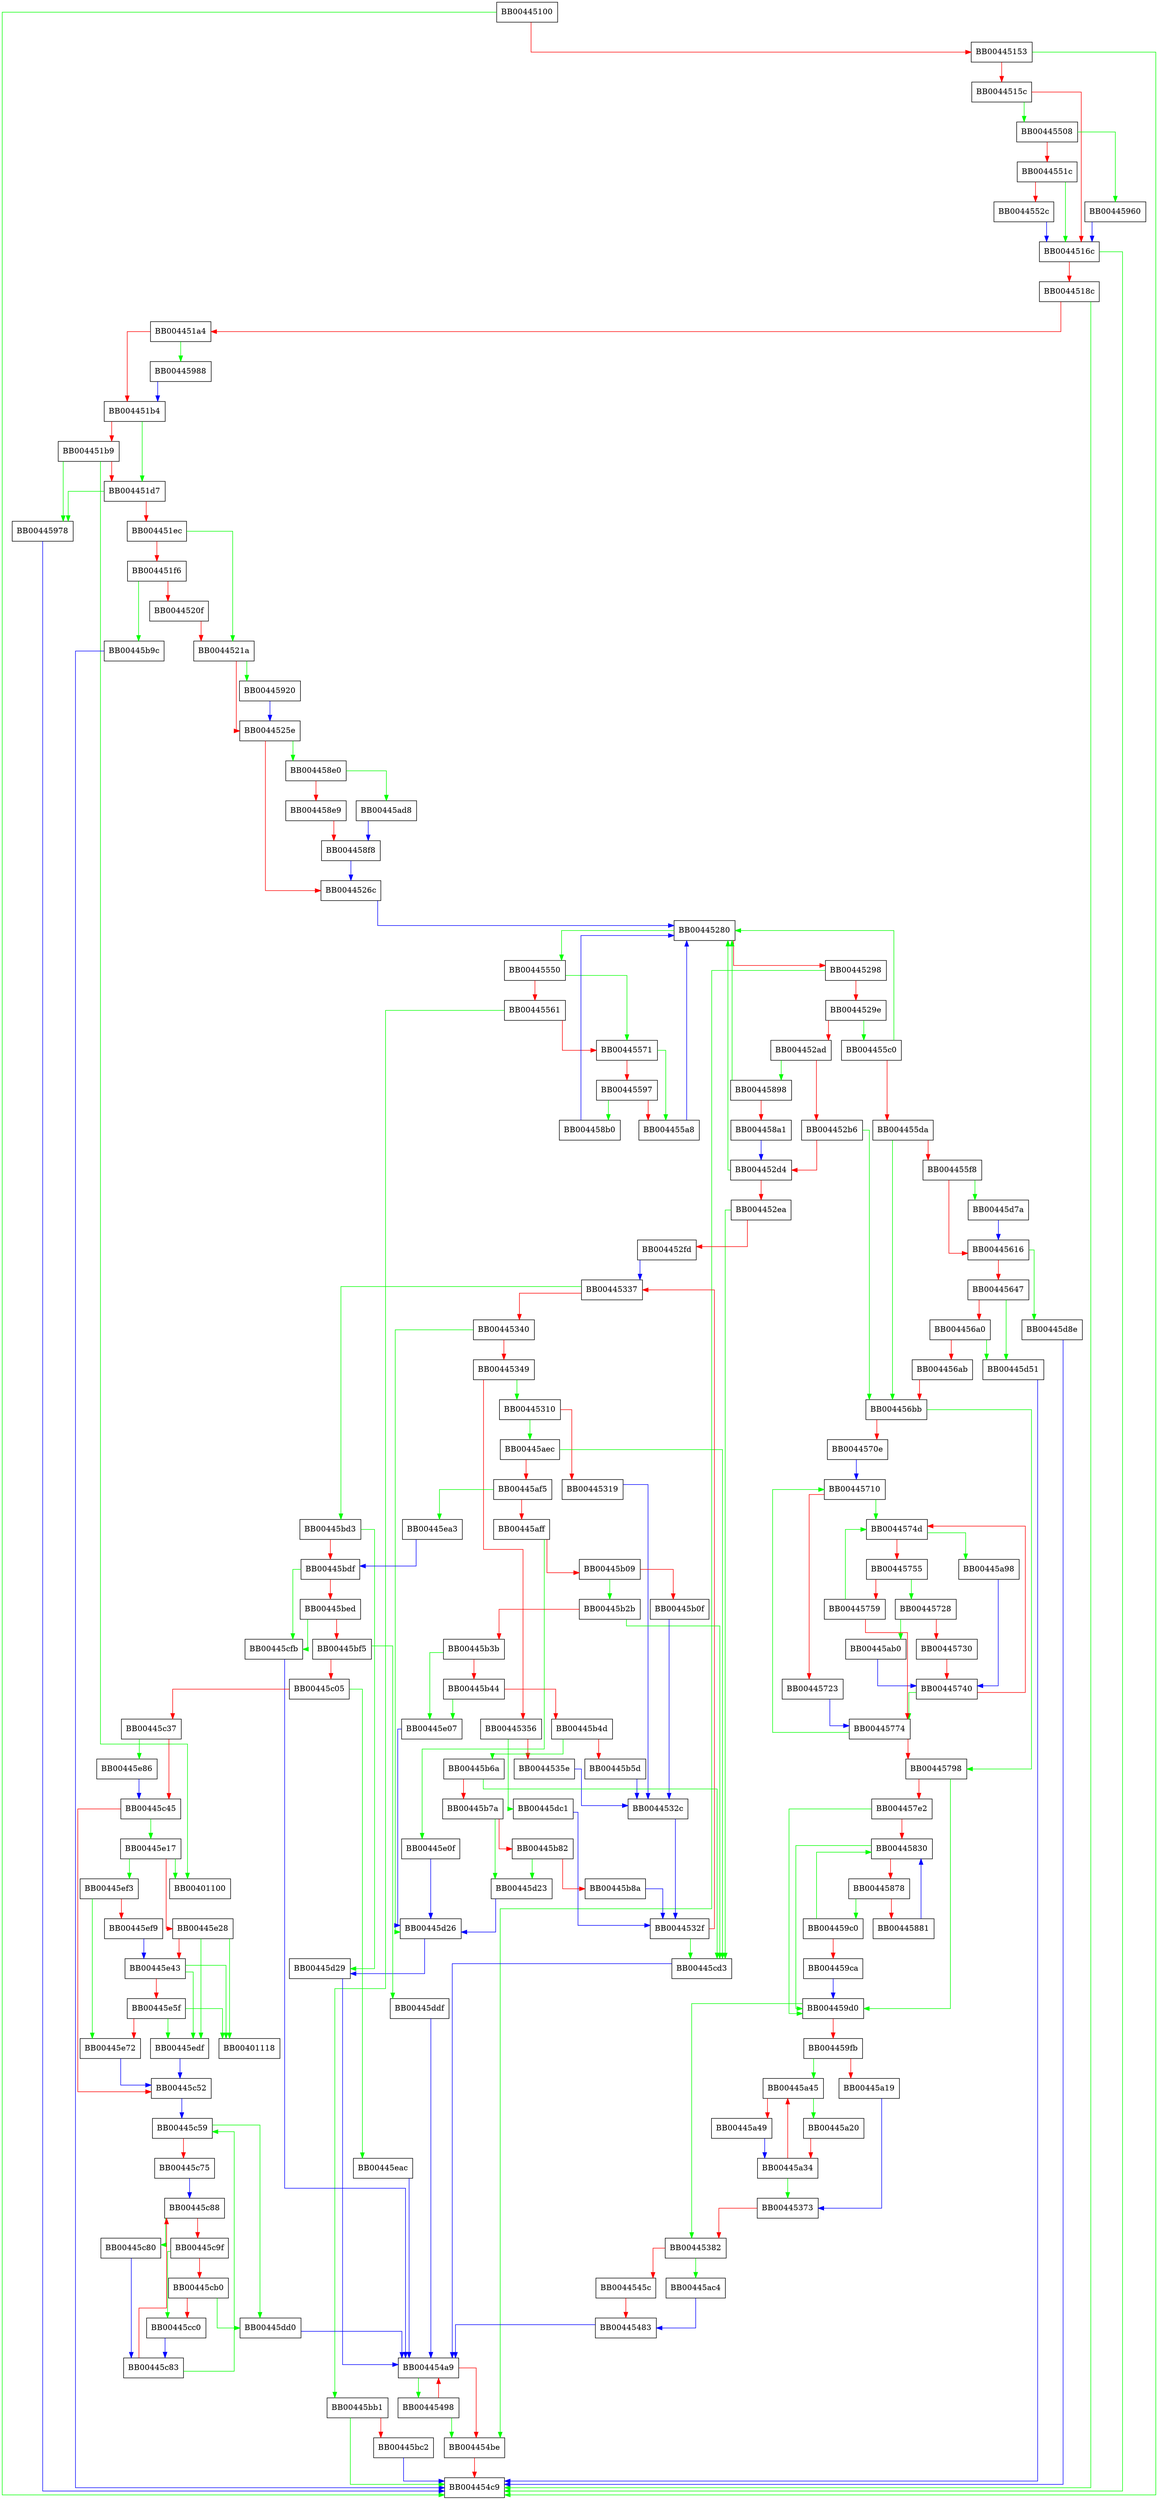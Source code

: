 digraph www_body {
  node [shape="box"];
  graph [splines=ortho];
  BB00445100 -> BB004454c9 [color="green"];
  BB00445100 -> BB00445153 [color="red"];
  BB00445153 -> BB004454c9 [color="green"];
  BB00445153 -> BB0044515c [color="red"];
  BB0044515c -> BB00445508 [color="green"];
  BB0044515c -> BB0044516c [color="red"];
  BB0044516c -> BB004454c9 [color="green"];
  BB0044516c -> BB0044518c [color="red"];
  BB0044518c -> BB004454c9 [color="green"];
  BB0044518c -> BB004451a4 [color="red"];
  BB004451a4 -> BB00445988 [color="green"];
  BB004451a4 -> BB004451b4 [color="red"];
  BB004451b4 -> BB004451d7 [color="green"];
  BB004451b4 -> BB004451b9 [color="red"];
  BB004451b9 -> BB00401100 [color="green"];
  BB004451b9 -> BB00445978 [color="green"];
  BB004451b9 -> BB004451d7 [color="red"];
  BB004451d7 -> BB00445978 [color="green"];
  BB004451d7 -> BB004451ec [color="red"];
  BB004451ec -> BB0044521a [color="green"];
  BB004451ec -> BB004451f6 [color="red"];
  BB004451f6 -> BB00445b9c [color="green"];
  BB004451f6 -> BB0044520f [color="red"];
  BB0044520f -> BB0044521a [color="red"];
  BB0044521a -> BB00445920 [color="green"];
  BB0044521a -> BB0044525e [color="red"];
  BB0044525e -> BB004458e0 [color="green"];
  BB0044525e -> BB0044526c [color="red"];
  BB0044526c -> BB00445280 [color="blue"];
  BB00445280 -> BB00445550 [color="green"];
  BB00445280 -> BB00445298 [color="red"];
  BB00445298 -> BB004454be [color="green"];
  BB00445298 -> BB0044529e [color="red"];
  BB0044529e -> BB004455c0 [color="green"];
  BB0044529e -> BB004452ad [color="red"];
  BB004452ad -> BB00445898 [color="green"];
  BB004452ad -> BB004452b6 [color="red"];
  BB004452b6 -> BB004456bb [color="green"];
  BB004452b6 -> BB004452d4 [color="red"];
  BB004452d4 -> BB00445280 [color="green"];
  BB004452d4 -> BB004452ea [color="red"];
  BB004452ea -> BB00445cd3 [color="green"];
  BB004452ea -> BB004452fd [color="red"];
  BB004452fd -> BB00445337 [color="blue"];
  BB00445310 -> BB00445aec [color="green"];
  BB00445310 -> BB00445319 [color="red"];
  BB00445319 -> BB0044532c [color="blue"];
  BB0044532c -> BB0044532f [color="blue"];
  BB0044532f -> BB00445cd3 [color="green"];
  BB0044532f -> BB00445337 [color="red"];
  BB00445337 -> BB00445bd3 [color="green"];
  BB00445337 -> BB00445340 [color="red"];
  BB00445340 -> BB00445d26 [color="green"];
  BB00445340 -> BB00445349 [color="red"];
  BB00445349 -> BB00445310 [color="green"];
  BB00445349 -> BB00445356 [color="red"];
  BB00445356 -> BB00445dc1 [color="green"];
  BB00445356 -> BB0044535e [color="red"];
  BB0044535e -> BB0044532c [color="blue"];
  BB00445373 -> BB00445382 [color="red"];
  BB00445382 -> BB00445ac4 [color="green"];
  BB00445382 -> BB0044545c [color="red"];
  BB0044545c -> BB00445483 [color="red"];
  BB00445483 -> BB004454a9 [color="blue"];
  BB00445498 -> BB004454be [color="green"];
  BB00445498 -> BB004454a9 [color="red"];
  BB004454a9 -> BB00445498 [color="green"];
  BB004454a9 -> BB004454be [color="red"];
  BB004454be -> BB004454c9 [color="red"];
  BB00445508 -> BB00445960 [color="green"];
  BB00445508 -> BB0044551c [color="red"];
  BB0044551c -> BB0044516c [color="green"];
  BB0044551c -> BB0044552c [color="red"];
  BB0044552c -> BB0044516c [color="blue"];
  BB00445550 -> BB00445571 [color="green"];
  BB00445550 -> BB00445561 [color="red"];
  BB00445561 -> BB00445bb1 [color="green"];
  BB00445561 -> BB00445571 [color="red"];
  BB00445571 -> BB004455a8 [color="green"];
  BB00445571 -> BB00445597 [color="red"];
  BB00445597 -> BB004458b0 [color="green"];
  BB00445597 -> BB004455a8 [color="red"];
  BB004455a8 -> BB00445280 [color="blue"];
  BB004455c0 -> BB00445280 [color="green"];
  BB004455c0 -> BB004455da [color="red"];
  BB004455da -> BB004456bb [color="green"];
  BB004455da -> BB004455f8 [color="red"];
  BB004455f8 -> BB00445d7a [color="green"];
  BB004455f8 -> BB00445616 [color="red"];
  BB00445616 -> BB00445d8e [color="green"];
  BB00445616 -> BB00445647 [color="red"];
  BB00445647 -> BB00445d51 [color="green"];
  BB00445647 -> BB004456a0 [color="red"];
  BB004456a0 -> BB00445d51 [color="green"];
  BB004456a0 -> BB004456ab [color="red"];
  BB004456ab -> BB004456bb [color="red"];
  BB004456bb -> BB00445798 [color="green"];
  BB004456bb -> BB0044570e [color="red"];
  BB0044570e -> BB00445710 [color="blue"];
  BB00445710 -> BB0044574d [color="green"];
  BB00445710 -> BB00445723 [color="red"];
  BB00445723 -> BB00445774 [color="blue"];
  BB00445728 -> BB00445ab0 [color="green"];
  BB00445728 -> BB00445730 [color="red"];
  BB00445730 -> BB00445740 [color="red"];
  BB00445740 -> BB00445774 [color="green"];
  BB00445740 -> BB0044574d [color="red"];
  BB0044574d -> BB00445a98 [color="green"];
  BB0044574d -> BB00445755 [color="red"];
  BB00445755 -> BB00445728 [color="green"];
  BB00445755 -> BB00445759 [color="red"];
  BB00445759 -> BB0044574d [color="green"];
  BB00445759 -> BB00445774 [color="red"];
  BB00445774 -> BB00445710 [color="green"];
  BB00445774 -> BB00445798 [color="red"];
  BB00445798 -> BB004459d0 [color="green"];
  BB00445798 -> BB004457e2 [color="red"];
  BB004457e2 -> BB004459d0 [color="green"];
  BB004457e2 -> BB00445830 [color="red"];
  BB00445830 -> BB004459d0 [color="green"];
  BB00445830 -> BB00445878 [color="red"];
  BB00445878 -> BB004459c0 [color="green"];
  BB00445878 -> BB00445881 [color="red"];
  BB00445881 -> BB00445830 [color="blue"];
  BB00445898 -> BB00445280 [color="green"];
  BB00445898 -> BB004458a1 [color="red"];
  BB004458a1 -> BB004452d4 [color="blue"];
  BB004458b0 -> BB00445280 [color="blue"];
  BB004458e0 -> BB00445ad8 [color="green"];
  BB004458e0 -> BB004458e9 [color="red"];
  BB004458e9 -> BB004458f8 [color="red"];
  BB004458f8 -> BB0044526c [color="blue"];
  BB00445920 -> BB0044525e [color="blue"];
  BB00445960 -> BB0044516c [color="blue"];
  BB00445978 -> BB004454c9 [color="blue"];
  BB00445988 -> BB004451b4 [color="blue"];
  BB004459c0 -> BB00445830 [color="green"];
  BB004459c0 -> BB004459ca [color="red"];
  BB004459ca -> BB004459d0 [color="blue"];
  BB004459d0 -> BB00445382 [color="green"];
  BB004459d0 -> BB004459fb [color="red"];
  BB004459fb -> BB00445a45 [color="green"];
  BB004459fb -> BB00445a19 [color="red"];
  BB00445a19 -> BB00445373 [color="blue"];
  BB00445a20 -> BB00445a34 [color="red"];
  BB00445a34 -> BB00445373 [color="green"];
  BB00445a34 -> BB00445a45 [color="red"];
  BB00445a45 -> BB00445a20 [color="green"];
  BB00445a45 -> BB00445a49 [color="red"];
  BB00445a49 -> BB00445a34 [color="blue"];
  BB00445a98 -> BB00445740 [color="blue"];
  BB00445ab0 -> BB00445740 [color="blue"];
  BB00445ac4 -> BB00445483 [color="blue"];
  BB00445ad8 -> BB004458f8 [color="blue"];
  BB00445aec -> BB00445cd3 [color="green"];
  BB00445aec -> BB00445af5 [color="red"];
  BB00445af5 -> BB00445ea3 [color="green"];
  BB00445af5 -> BB00445aff [color="red"];
  BB00445aff -> BB00445e0f [color="green"];
  BB00445aff -> BB00445b09 [color="red"];
  BB00445b09 -> BB00445b2b [color="green"];
  BB00445b09 -> BB00445b0f [color="red"];
  BB00445b0f -> BB0044532c [color="blue"];
  BB00445b2b -> BB00445cd3 [color="green"];
  BB00445b2b -> BB00445b3b [color="red"];
  BB00445b3b -> BB00445e07 [color="green"];
  BB00445b3b -> BB00445b44 [color="red"];
  BB00445b44 -> BB00445e07 [color="green"];
  BB00445b44 -> BB00445b4d [color="red"];
  BB00445b4d -> BB00445b6a [color="green"];
  BB00445b4d -> BB00445b5d [color="red"];
  BB00445b5d -> BB0044532c [color="blue"];
  BB00445b6a -> BB00445cd3 [color="green"];
  BB00445b6a -> BB00445b7a [color="red"];
  BB00445b7a -> BB00445d23 [color="green"];
  BB00445b7a -> BB00445b82 [color="red"];
  BB00445b82 -> BB00445d23 [color="green"];
  BB00445b82 -> BB00445b8a [color="red"];
  BB00445b8a -> BB0044532f [color="blue"];
  BB00445b9c -> BB004454c9 [color="blue"];
  BB00445bb1 -> BB004454c9 [color="green"];
  BB00445bb1 -> BB00445bc2 [color="red"];
  BB00445bc2 -> BB004454c9 [color="blue"];
  BB00445bd3 -> BB00445d29 [color="green"];
  BB00445bd3 -> BB00445bdf [color="red"];
  BB00445bdf -> BB00445cfb [color="green"];
  BB00445bdf -> BB00445bed [color="red"];
  BB00445bed -> BB00445cfb [color="green"];
  BB00445bed -> BB00445bf5 [color="red"];
  BB00445bf5 -> BB00445ddf [color="green"];
  BB00445bf5 -> BB00445c05 [color="red"];
  BB00445c05 -> BB00445eac [color="green"];
  BB00445c05 -> BB00445c37 [color="red"];
  BB00445c37 -> BB00445e86 [color="green"];
  BB00445c37 -> BB00445c45 [color="red"];
  BB00445c45 -> BB00445e17 [color="green"];
  BB00445c45 -> BB00445c52 [color="red"];
  BB00445c52 -> BB00445c59 [color="blue"];
  BB00445c59 -> BB00445dd0 [color="green"];
  BB00445c59 -> BB00445c75 [color="red"];
  BB00445c75 -> BB00445c88 [color="blue"];
  BB00445c80 -> BB00445c83 [color="blue"];
  BB00445c83 -> BB00445c59 [color="green"];
  BB00445c83 -> BB00445c88 [color="red"];
  BB00445c88 -> BB00445c80 [color="green"];
  BB00445c88 -> BB00445c9f [color="red"];
  BB00445c9f -> BB00445cc0 [color="green"];
  BB00445c9f -> BB00445cb0 [color="red"];
  BB00445cb0 -> BB00445dd0 [color="green"];
  BB00445cb0 -> BB00445cc0 [color="red"];
  BB00445cc0 -> BB00445c83 [color="blue"];
  BB00445cd3 -> BB004454a9 [color="blue"];
  BB00445cfb -> BB004454a9 [color="blue"];
  BB00445d23 -> BB00445d26 [color="blue"];
  BB00445d26 -> BB00445d29 [color="blue"];
  BB00445d29 -> BB004454a9 [color="blue"];
  BB00445d51 -> BB004454c9 [color="blue"];
  BB00445d7a -> BB00445616 [color="blue"];
  BB00445d8e -> BB004454c9 [color="blue"];
  BB00445dc1 -> BB0044532f [color="blue"];
  BB00445dd0 -> BB004454a9 [color="blue"];
  BB00445ddf -> BB004454a9 [color="blue"];
  BB00445e07 -> BB00445d26 [color="blue"];
  BB00445e0f -> BB00445d26 [color="blue"];
  BB00445e17 -> BB00401100 [color="green"];
  BB00445e17 -> BB00445ef3 [color="green"];
  BB00445e17 -> BB00445e28 [color="red"];
  BB00445e28 -> BB00401118 [color="green"];
  BB00445e28 -> BB00445edf [color="green"];
  BB00445e28 -> BB00445e43 [color="red"];
  BB00445e43 -> BB00401118 [color="green"];
  BB00445e43 -> BB00445edf [color="green"];
  BB00445e43 -> BB00445e5f [color="red"];
  BB00445e5f -> BB00401118 [color="green"];
  BB00445e5f -> BB00445edf [color="green"];
  BB00445e5f -> BB00445e72 [color="red"];
  BB00445e72 -> BB00445c52 [color="blue"];
  BB00445e86 -> BB00445c45 [color="blue"];
  BB00445ea3 -> BB00445bdf [color="blue"];
  BB00445eac -> BB004454a9 [color="blue"];
  BB00445edf -> BB00445c52 [color="blue"];
  BB00445ef3 -> BB00445e72 [color="green"];
  BB00445ef3 -> BB00445ef9 [color="red"];
  BB00445ef9 -> BB00445e43 [color="blue"];
}